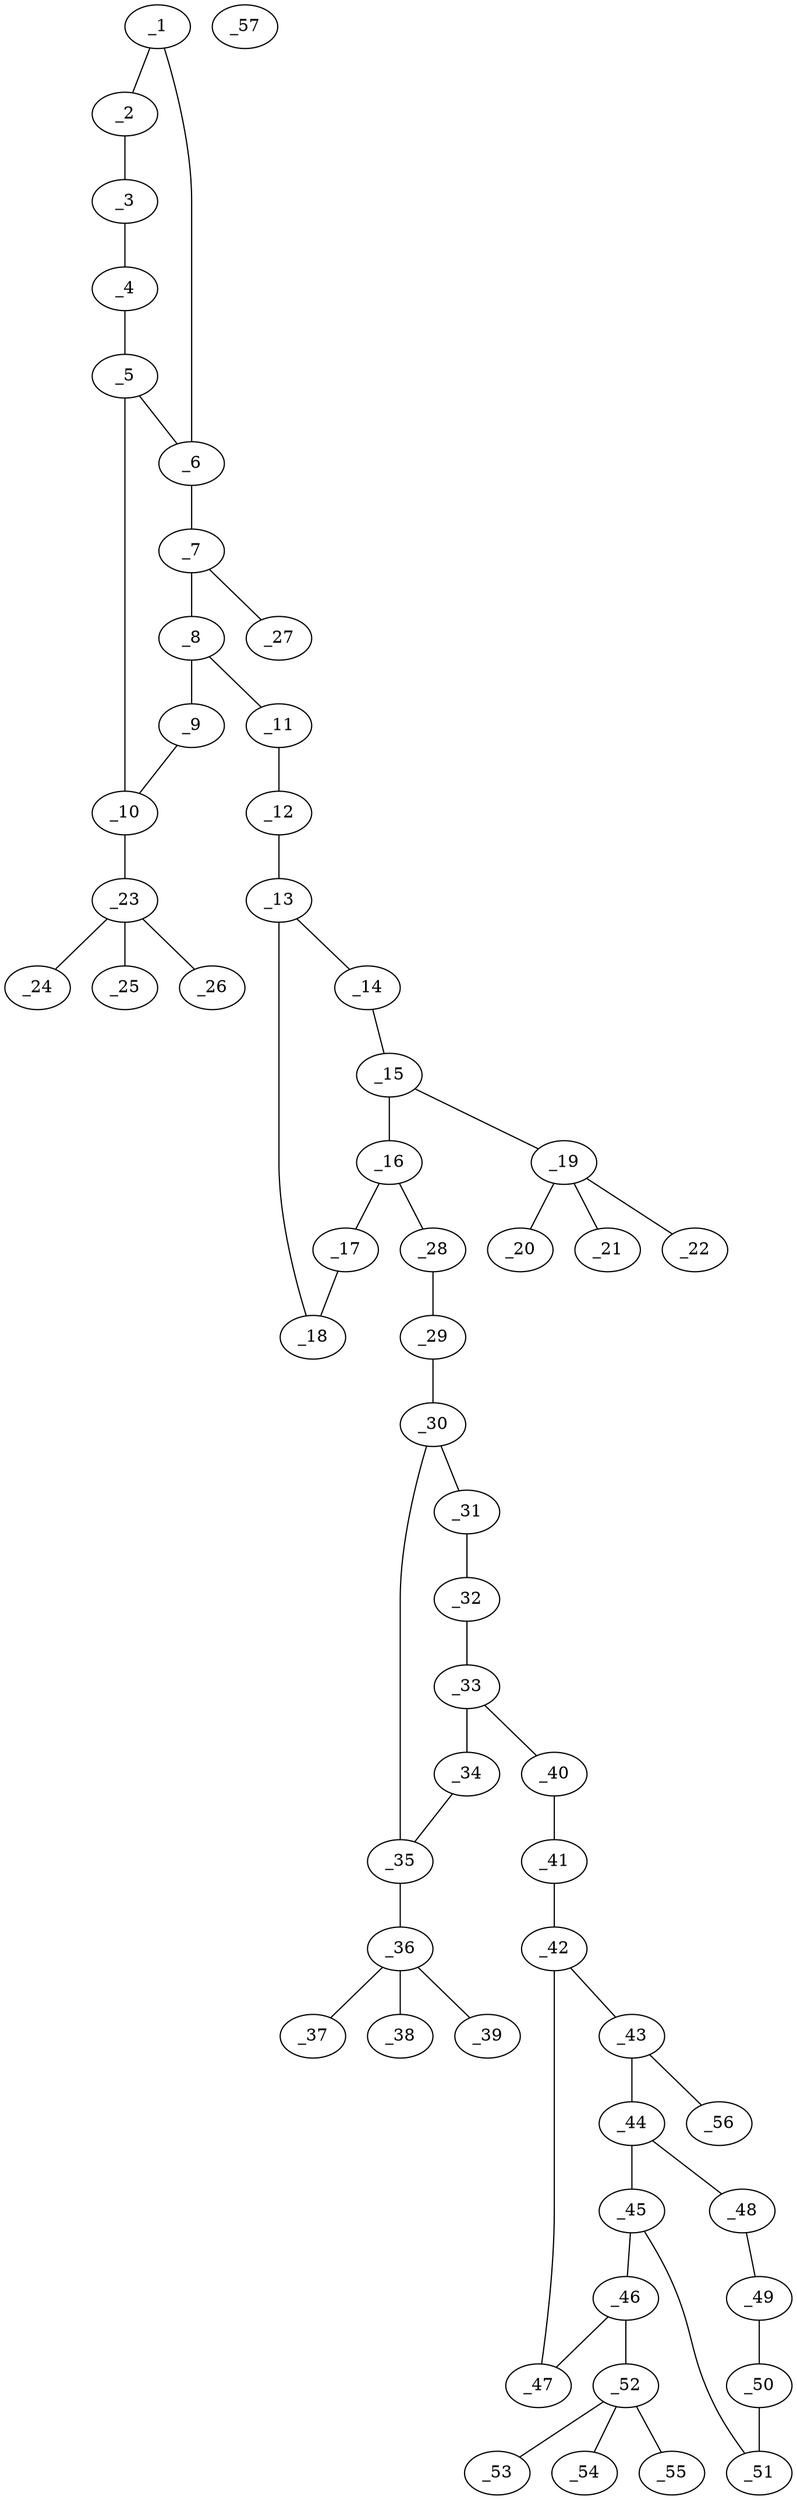 graph molid651687 {
	_1	 [charge=0,
		chem=4,
		symbol="N  ",
		x="2.866",
		y="-1.75"];
	_2	 [charge=0,
		chem=1,
		symbol="C  ",
		x=2,
		y="-2.25"];
	_1 -- _2	 [valence=1];
	_6	 [charge=0,
		chem=1,
		symbol="C  ",
		x="3.7321",
		y="-2.25"];
	_1 -- _6	 [valence=2];
	_3	 [charge=0,
		chem=1,
		symbol="C  ",
		x=2,
		y="-3.25"];
	_2 -- _3	 [valence=2];
	_4	 [charge=0,
		chem=1,
		symbol="C  ",
		x="2.866",
		y="-3.75"];
	_3 -- _4	 [valence=1];
	_5	 [charge=0,
		chem=1,
		symbol="C  ",
		x="3.7321",
		y="-3.25"];
	_4 -- _5	 [valence=2];
	_5 -- _6	 [valence=1];
	_10	 [charge=0,
		chem=1,
		symbol="C  ",
		x="4.5981",
		y="-3.75"];
	_5 -- _10	 [valence=1];
	_7	 [charge=0,
		chem=1,
		symbol="C  ",
		x="4.5981",
		y="-1.75"];
	_6 -- _7	 [valence=1];
	_8	 [charge=0,
		chem=1,
		symbol="C  ",
		x="5.4641",
		y="-2.25"];
	_7 -- _8	 [valence=2];
	_27	 [charge=0,
		chem=2,
		symbol="O  ",
		x="4.5981",
		y="-0.75"];
	_7 -- _27	 [valence=1];
	_9	 [charge=0,
		chem=1,
		symbol="C  ",
		x="5.4641",
		y="-3.25"];
	_8 -- _9	 [valence=1];
	_11	 [charge=0,
		chem=4,
		symbol="N  ",
		x="6.3301",
		y="-1.75"];
	_8 -- _11	 [valence=1];
	_9 -- _10	 [valence=2];
	_23	 [charge=0,
		chem=5,
		symbol="S  ",
		x="4.5981",
		y="-4.75"];
	_10 -- _23	 [valence=1];
	_12	 [charge=0,
		chem=4,
		symbol="N  ",
		x="7.1962",
		y="-2.25"];
	_11 -- _12	 [valence=2];
	_13	 [charge=0,
		chem=1,
		symbol="C  ",
		x="8.0622",
		y="-1.75"];
	_12 -- _13	 [valence=1];
	_14	 [charge=0,
		chem=1,
		symbol="C  ",
		x="8.9282",
		y="-2.25"];
	_13 -- _14	 [valence=1];
	_18	 [charge=0,
		chem=1,
		symbol="C  ",
		x="8.0622",
		y="-0.75"];
	_13 -- _18	 [valence=2];
	_15	 [charge=0,
		chem=1,
		symbol="C  ",
		x="9.7942",
		y="-1.75"];
	_14 -- _15	 [valence=2];
	_16	 [charge=0,
		chem=1,
		symbol="C  ",
		x="9.7942",
		y="-0.75"];
	_15 -- _16	 [valence=1];
	_19	 [charge=0,
		chem=5,
		symbol="S  ",
		x="10.6603",
		y="-2.25"];
	_15 -- _19	 [valence=1];
	_17	 [charge=0,
		chem=1,
		symbol="C  ",
		x="8.9282",
		y="-0.25"];
	_16 -- _17	 [valence=2];
	_28	 [charge=0,
		chem=1,
		symbol="C  ",
		x="10.6603",
		y="-0.25"];
	_16 -- _28	 [valence=1];
	_17 -- _18	 [valence=1];
	_20	 [charge=0,
		chem=2,
		symbol="O  ",
		x="11.5263",
		y="-2.75"];
	_19 -- _20	 [valence=2];
	_21	 [charge=0,
		chem=2,
		symbol="O  ",
		x="11.1603",
		y="-1.384"];
	_19 -- _21	 [valence=2];
	_22	 [charge=0,
		chem=2,
		symbol="O  ",
		x="10.1603",
		y="-3.116"];
	_19 -- _22	 [valence=1];
	_24	 [charge=0,
		chem=2,
		symbol="O  ",
		x="4.5981",
		y="-5.75"];
	_23 -- _24	 [valence=2];
	_25	 [charge=0,
		chem=2,
		symbol="O  ",
		x="3.5981",
		y="-4.75"];
	_23 -- _25	 [valence=2];
	_26	 [charge=0,
		chem=2,
		symbol="O  ",
		x="5.5981",
		y="-4.75"];
	_23 -- _26	 [valence=1];
	_29	 [charge=0,
		chem=1,
		symbol="C  ",
		x="10.6603",
		y="0.75"];
	_28 -- _29	 [valence=2];
	_30	 [charge=0,
		chem=1,
		symbol="C  ",
		x="11.5263",
		y="1.25"];
	_29 -- _30	 [valence=1];
	_31	 [charge=0,
		chem=1,
		symbol="C  ",
		x="12.3923",
		y="0.75"];
	_30 -- _31	 [valence=1];
	_35	 [charge=0,
		chem=1,
		symbol="C  ",
		x="11.5263",
		y="2.25"];
	_30 -- _35	 [valence=2];
	_32	 [charge=0,
		chem=1,
		symbol="C  ",
		x="13.2583",
		y="1.25"];
	_31 -- _32	 [valence=2];
	_33	 [charge=0,
		chem=1,
		symbol="C  ",
		x="13.2584",
		y="2.25"];
	_32 -- _33	 [valence=1];
	_34	 [charge=0,
		chem=1,
		symbol="C  ",
		x="12.3923",
		y="2.75"];
	_33 -- _34	 [valence=2];
	_40	 [charge=0,
		chem=4,
		symbol="N  ",
		x="14.1244",
		y="2.75"];
	_33 -- _40	 [valence=1];
	_34 -- _35	 [valence=1];
	_36	 [charge=0,
		chem=5,
		symbol="S  ",
		x="10.6603",
		y="2.75"];
	_35 -- _36	 [valence=1];
	_37	 [charge=0,
		chem=2,
		symbol="O  ",
		x="9.7943",
		y="3.25"];
	_36 -- _37	 [valence=2];
	_38	 [charge=0,
		chem=2,
		symbol="O  ",
		x="10.1603",
		y="1.884"];
	_36 -- _38	 [valence=2];
	_39	 [charge=0,
		chem=2,
		symbol="O  ",
		x="11.1603",
		y="3.616"];
	_36 -- _39	 [valence=1];
	_41	 [charge=0,
		chem=4,
		symbol="N  ",
		x="14.9904",
		y="2.25"];
	_40 -- _41	 [valence=2];
	_42	 [charge=0,
		chem=1,
		symbol="C  ",
		x="15.8564",
		y="2.75"];
	_41 -- _42	 [valence=1];
	_43	 [charge=0,
		chem=1,
		symbol="C  ",
		x="15.8564",
		y="3.75"];
	_42 -- _43	 [valence=1];
	_47	 [charge=0,
		chem=1,
		symbol="C  ",
		x="16.7225",
		y="2.25"];
	_42 -- _47	 [valence=2];
	_44	 [charge=0,
		chem=1,
		symbol="C  ",
		x="16.7225",
		y="4.25"];
	_43 -- _44	 [valence=2];
	_56	 [charge=0,
		chem=2,
		symbol="O  ",
		x="14.9904",
		y="4.25"];
	_43 -- _56	 [valence=1];
	_45	 [charge=0,
		chem=1,
		symbol="C  ",
		x="17.5885",
		y="3.75"];
	_44 -- _45	 [valence=1];
	_48	 [charge=0,
		chem=4,
		symbol="N  ",
		x="16.7225",
		y="5.25"];
	_44 -- _48	 [valence=1];
	_46	 [charge=0,
		chem=1,
		symbol="C  ",
		x="17.5885",
		y="2.75"];
	_45 -- _46	 [valence=2];
	_51	 [charge=0,
		chem=1,
		symbol="C  ",
		x="18.4545",
		y="4.25"];
	_45 -- _51	 [valence=1];
	_46 -- _47	 [valence=1];
	_52	 [charge=0,
		chem=5,
		symbol="S  ",
		x="18.4545",
		y="2.25"];
	_46 -- _52	 [valence=1];
	_49	 [charge=0,
		chem=1,
		symbol="C  ",
		x="17.5885",
		y="5.75"];
	_48 -- _49	 [valence=2];
	_50	 [charge=0,
		chem=1,
		symbol="C  ",
		x="18.4545",
		y="5.25"];
	_49 -- _50	 [valence=1];
	_50 -- _51	 [valence=2];
	_53	 [charge=0,
		chem=2,
		symbol="O  ",
		x="19.3205",
		y="1.75"];
	_52 -- _53	 [valence=2];
	_54	 [charge=0,
		chem=2,
		symbol="O  ",
		x="18.9545",
		y="3.116"];
	_52 -- _54	 [valence=2];
	_55	 [charge=0,
		chem=2,
		symbol="O  ",
		x="17.9545",
		y="1.384"];
	_52 -- _55	 [valence=1];
	_57	 [charge=0,
		chem=23,
		symbol="Li ",
		x="21.3205",
		y=0];
}
